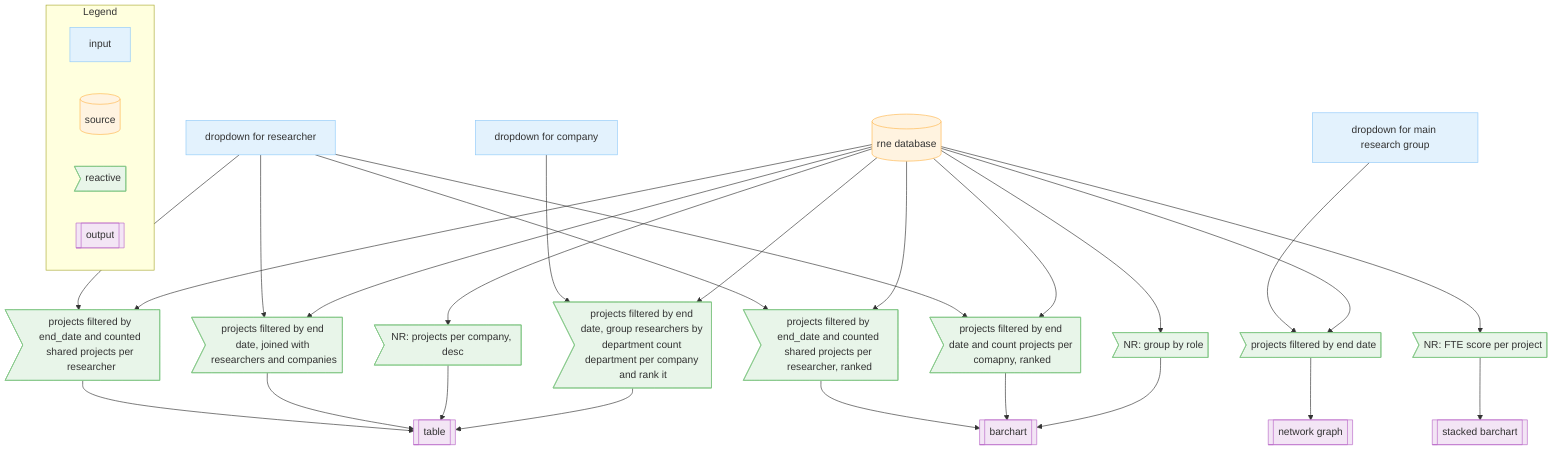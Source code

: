 flowchart TD
  %% ===============================
  %% K-means Clustering on Iris Data
  %% ===============================

  %% Inputs
%%  A[Select X variable]:::input
%%  B[Select Y variable]:::input
%%  C[Select number of clusters]:::input
  dropdownResearcher[dropdown for researcher]:::input
  dropdownCompany[dropdown for company]:::input
  dropdownMainResearchGroup[dropdown for main research group]:::input

  %% Source
%%  D[(iris dataset)]:::source
  rneDatabase[(rne database)]:::source

  %% Reactives
%%  E>subset: iris, input$xvar, input$yvar]:::reactive
%%  F>kmeans, centers = input$clusters]:::reactive
    BQ2A1_projectsFilteredByEndDateAndCountSharedProjects>projects filtered by end_date and counted shared projects per researcher]:::reactive
    BQ2A2_projectsFilteredByEndDateAndCountSharedProjectsAndRankIt>projects filtered by end_date and counted shared projects per researcher, ranked]:::reactive

    BQ3A1_projectsFilteredByEndDateJoinWithResearchersAndCompanies>projects filtered by end date, joined with researchers and companies]:::reactive
    BQ3A2_projectsFilteredByEndDateCountProjectsPerCompanyAndRankIt>projects filtered by end date and count projects per comapny, ranked]:::reactive

    BQ4A1_projectsPerCompany>NR: projects per company, desc]:::reactive

    BQ5A1_projectsFilteredByEndDateAndGroupResearchersByDepartmentAndCountDepartmentPerCompanyAndRankIt>projects filtered by end date, group researchers by department count department per company and rank it]:::reactive
    BQ5A2_projectsFilteredByEndDate>projects filtered by end date]:::reactive

    BQ6A1_fteScorePerProject>NR: FTE score per project]:::reactive
    BQ6A2_groupByRole>NR: group by role]:::reactive


  %% Output
%%  G[[renderPlot: scatter plot with cluster colors]]:::output
  stackedBarchart[[stacked barchart]]:::output
  barchart[[barchart]]:::output
  table[[table]]:::output
  networkGraph[[network graph]]:::output



  %% Edges
  dropdownResearcher --> BQ2A1_projectsFilteredByEndDateAndCountSharedProjects
  rneDatabase --> BQ2A1_projectsFilteredByEndDateAndCountSharedProjects --> table

  dropdownResearcher --> BQ2A2_projectsFilteredByEndDateAndCountSharedProjectsAndRankIt
  rneDatabase --> BQ2A2_projectsFilteredByEndDateAndCountSharedProjectsAndRankIt --> barchart

  dropdownResearcher --> BQ3A1_projectsFilteredByEndDateJoinWithResearchersAndCompanies
  rneDatabase --> BQ3A1_projectsFilteredByEndDateJoinWithResearchersAndCompanies --> table

  dropdownResearcher --> BQ3A2_projectsFilteredByEndDateCountProjectsPerCompanyAndRankIt
  rneDatabase --> BQ3A2_projectsFilteredByEndDateCountProjectsPerCompanyAndRankIt --> barchart

  rneDatabase --> BQ4A1_projectsPerCompany --> table

  dropdownCompany --> BQ5A1_projectsFilteredByEndDateAndGroupResearchersByDepartmentAndCountDepartmentPerCompanyAndRankIt
  rneDatabase --> BQ5A1_projectsFilteredByEndDateAndGroupResearchersByDepartmentAndCountDepartmentPerCompanyAndRankIt --> table

  dropdownMainResearchGroup --> BQ5A2_projectsFilteredByEndDate
  rneDatabase --> BQ5A2_projectsFilteredByEndDate --> networkGraph

  rneDatabase --> BQ6A1_fteScorePerProject --> stackedBarchart
  rneDatabase --> BQ6A2_groupByRole --> barchart

  %% Legend
  subgraph Legend
    L1[input]
    L2[(source)]
    L3>reactive]
    L4[[output]]
    class L1 input
    class L2 source
    class L3 reactive
    class L4 output
  end

  %% Class Definitions
  classDef input fill:#E3F2FD,stroke:#90CAF9
  classDef source fill:#FFF3E0,stroke:#FFB74D
  classDef reactive fill:#E8F5E9,stroke:#81C784
  classDef output fill:#F3E5F5,stroke:#BA68C8